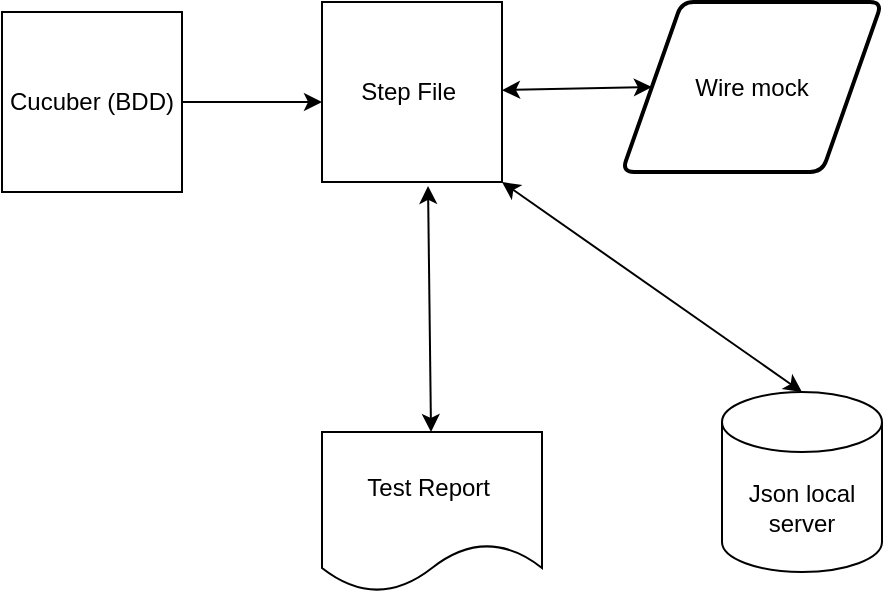<mxfile version="14.9.0" type="github">
  <diagram id="R2lEEEUBdFMjLlhIrx00" name="Page-1">
    <mxGraphModel dx="868" dy="450" grid="1" gridSize="10" guides="1" tooltips="1" connect="1" arrows="1" fold="1" page="1" pageScale="1" pageWidth="850" pageHeight="1100" math="0" shadow="0" extFonts="Permanent Marker^https://fonts.googleapis.com/css?family=Permanent+Marker">
      <root>
        <mxCell id="0" />
        <mxCell id="1" parent="0" />
        <mxCell id="me_7znmtpkGLx6qGGruu-2" value="Json local server" style="shape=cylinder3;whiteSpace=wrap;html=1;boundedLbl=1;backgroundOutline=1;size=15;" vertex="1" parent="1">
          <mxGeometry x="620" y="350" width="80" height="90" as="geometry" />
        </mxCell>
        <mxCell id="me_7znmtpkGLx6qGGruu-9" value="Test Report&amp;nbsp;" style="shape=document;whiteSpace=wrap;html=1;boundedLbl=1;" vertex="1" parent="1">
          <mxGeometry x="420" y="370" width="110" height="80" as="geometry" />
        </mxCell>
        <mxCell id="me_7znmtpkGLx6qGGruu-17" value="" style="edgeStyle=orthogonalEdgeStyle;rounded=0;orthogonalLoop=1;jettySize=auto;html=1;" edge="1" parent="1" source="me_7znmtpkGLx6qGGruu-11" target="me_7znmtpkGLx6qGGruu-12">
          <mxGeometry relative="1" as="geometry">
            <Array as="points">
              <mxPoint x="430" y="200" />
              <mxPoint x="430" y="200" />
            </Array>
          </mxGeometry>
        </mxCell>
        <mxCell id="me_7znmtpkGLx6qGGruu-11" value="Cucuber (BDD)" style="whiteSpace=wrap;html=1;aspect=fixed;" vertex="1" parent="1">
          <mxGeometry x="260" y="160" width="90" height="90" as="geometry" />
        </mxCell>
        <mxCell id="me_7znmtpkGLx6qGGruu-12" value="Step File&amp;nbsp;" style="whiteSpace=wrap;html=1;aspect=fixed;" vertex="1" parent="1">
          <mxGeometry x="420" y="155" width="90" height="90" as="geometry" />
        </mxCell>
        <mxCell id="me_7znmtpkGLx6qGGruu-14" value="Wire mock" style="shape=parallelogram;html=1;strokeWidth=2;perimeter=parallelogramPerimeter;whiteSpace=wrap;rounded=1;arcSize=12;size=0.23;" vertex="1" parent="1">
          <mxGeometry x="570" y="155" width="130" height="85" as="geometry" />
        </mxCell>
        <mxCell id="me_7znmtpkGLx6qGGruu-18" value="" style="endArrow=classic;startArrow=classic;html=1;entryX=0.589;entryY=1.022;entryDx=0;entryDy=0;entryPerimeter=0;" edge="1" parent="1" source="me_7znmtpkGLx6qGGruu-9" target="me_7znmtpkGLx6qGGruu-12">
          <mxGeometry width="50" height="50" relative="1" as="geometry">
            <mxPoint x="480" y="355" as="sourcePoint" />
            <mxPoint x="540" y="245" as="targetPoint" />
            <Array as="points" />
          </mxGeometry>
        </mxCell>
        <mxCell id="me_7znmtpkGLx6qGGruu-24" value="" style="endArrow=classic;startArrow=classic;html=1;entryX=0;entryY=0.5;entryDx=0;entryDy=0;" edge="1" parent="1" source="me_7znmtpkGLx6qGGruu-12" target="me_7znmtpkGLx6qGGruu-14">
          <mxGeometry width="50" height="50" relative="1" as="geometry">
            <mxPoint x="530" y="230" as="sourcePoint" />
            <mxPoint x="580" y="180" as="targetPoint" />
          </mxGeometry>
        </mxCell>
        <mxCell id="me_7znmtpkGLx6qGGruu-26" value="" style="endArrow=classic;startArrow=classic;html=1;entryX=0.5;entryY=0;entryDx=0;entryDy=0;entryPerimeter=0;exitX=1;exitY=1;exitDx=0;exitDy=0;" edge="1" parent="1" source="me_7znmtpkGLx6qGGruu-12" target="me_7znmtpkGLx6qGGruu-2">
          <mxGeometry width="50" height="50" relative="1" as="geometry">
            <mxPoint x="510" y="330" as="sourcePoint" />
            <mxPoint x="560" y="280" as="targetPoint" />
          </mxGeometry>
        </mxCell>
      </root>
    </mxGraphModel>
  </diagram>
</mxfile>
